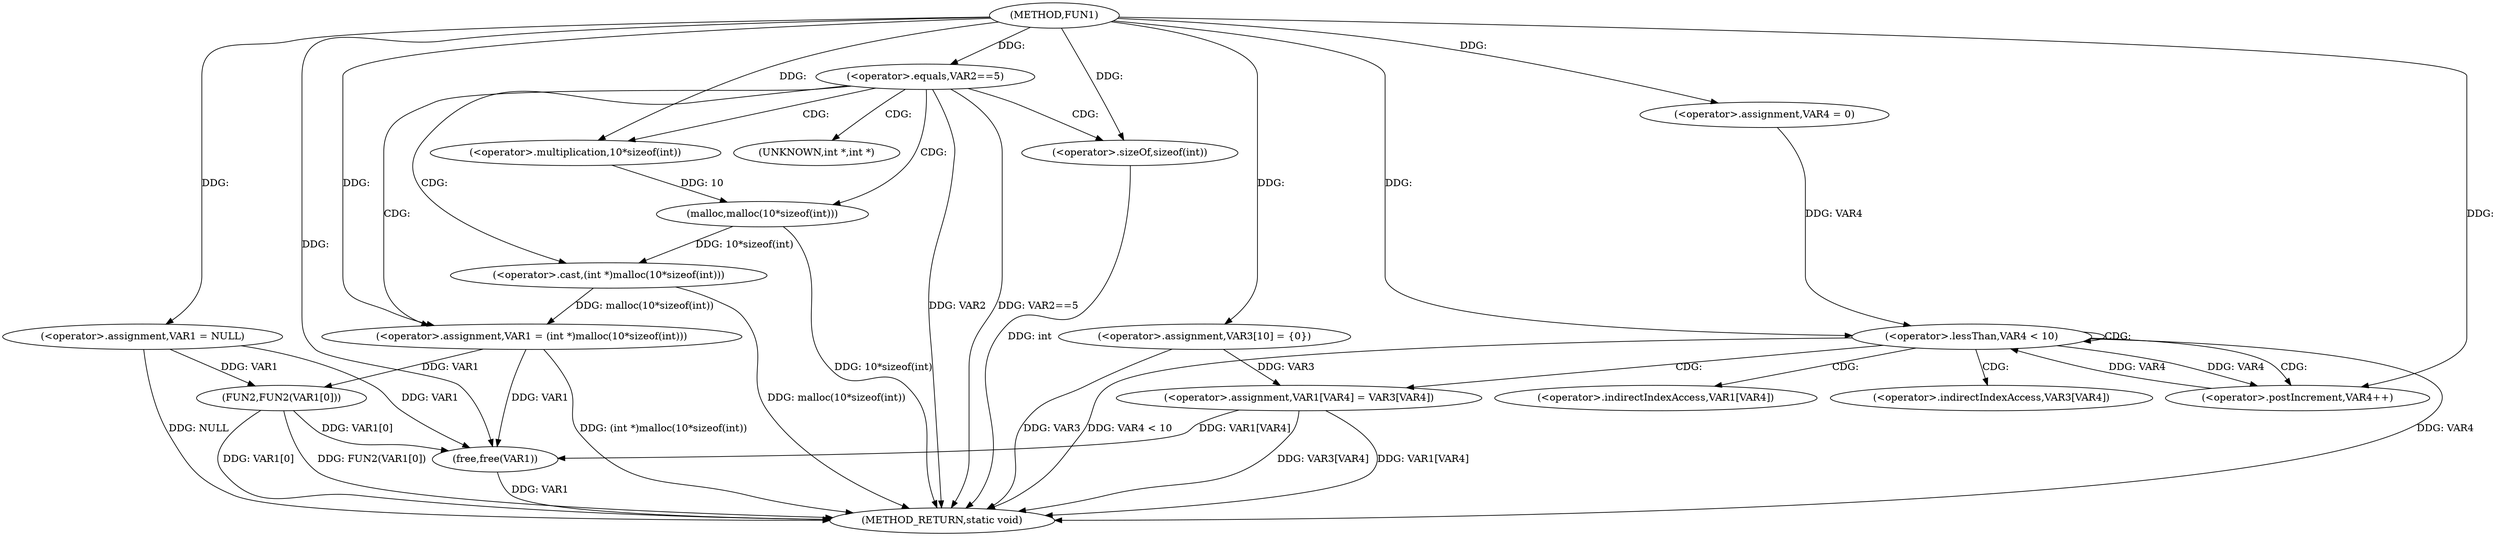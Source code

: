 digraph FUN1 {  
"1000100" [label = "(METHOD,FUN1)" ]
"1000148" [label = "(METHOD_RETURN,static void)" ]
"1000103" [label = "(<operator>.assignment,VAR1 = NULL)" ]
"1000107" [label = "(<operator>.equals,VAR2==5)" ]
"1000111" [label = "(<operator>.assignment,VAR1 = (int *)malloc(10*sizeof(int)))" ]
"1000113" [label = "(<operator>.cast,(int *)malloc(10*sizeof(int)))" ]
"1000115" [label = "(malloc,malloc(10*sizeof(int)))" ]
"1000116" [label = "(<operator>.multiplication,10*sizeof(int))" ]
"1000118" [label = "(<operator>.sizeOf,sizeof(int))" ]
"1000122" [label = "(<operator>.assignment,VAR3[10] = {0})" ]
"1000126" [label = "(<operator>.assignment,VAR4 = 0)" ]
"1000129" [label = "(<operator>.lessThan,VAR4 < 10)" ]
"1000132" [label = "(<operator>.postIncrement,VAR4++)" ]
"1000135" [label = "(<operator>.assignment,VAR1[VAR4] = VAR3[VAR4])" ]
"1000142" [label = "(FUN2,FUN2(VAR1[0]))" ]
"1000146" [label = "(free,free(VAR1))" ]
"1000114" [label = "(UNKNOWN,int *,int *)" ]
"1000136" [label = "(<operator>.indirectIndexAccess,VAR1[VAR4])" ]
"1000139" [label = "(<operator>.indirectIndexAccess,VAR3[VAR4])" ]
  "1000142" -> "1000148"  [ label = "DDG: FUN2(VAR1[0])"] 
  "1000107" -> "1000148"  [ label = "DDG: VAR2"] 
  "1000107" -> "1000148"  [ label = "DDG: VAR2==5"] 
  "1000103" -> "1000148"  [ label = "DDG: NULL"] 
  "1000113" -> "1000148"  [ label = "DDG: malloc(10*sizeof(int))"] 
  "1000118" -> "1000148"  [ label = "DDG: int"] 
  "1000129" -> "1000148"  [ label = "DDG: VAR4"] 
  "1000122" -> "1000148"  [ label = "DDG: VAR3"] 
  "1000135" -> "1000148"  [ label = "DDG: VAR3[VAR4]"] 
  "1000129" -> "1000148"  [ label = "DDG: VAR4 < 10"] 
  "1000111" -> "1000148"  [ label = "DDG: (int *)malloc(10*sizeof(int))"] 
  "1000142" -> "1000148"  [ label = "DDG: VAR1[0]"] 
  "1000135" -> "1000148"  [ label = "DDG: VAR1[VAR4]"] 
  "1000146" -> "1000148"  [ label = "DDG: VAR1"] 
  "1000115" -> "1000148"  [ label = "DDG: 10*sizeof(int)"] 
  "1000100" -> "1000103"  [ label = "DDG: "] 
  "1000100" -> "1000107"  [ label = "DDG: "] 
  "1000113" -> "1000111"  [ label = "DDG: malloc(10*sizeof(int))"] 
  "1000100" -> "1000111"  [ label = "DDG: "] 
  "1000115" -> "1000113"  [ label = "DDG: 10*sizeof(int)"] 
  "1000116" -> "1000115"  [ label = "DDG: 10"] 
  "1000100" -> "1000116"  [ label = "DDG: "] 
  "1000100" -> "1000118"  [ label = "DDG: "] 
  "1000100" -> "1000122"  [ label = "DDG: "] 
  "1000100" -> "1000126"  [ label = "DDG: "] 
  "1000126" -> "1000129"  [ label = "DDG: VAR4"] 
  "1000132" -> "1000129"  [ label = "DDG: VAR4"] 
  "1000100" -> "1000129"  [ label = "DDG: "] 
  "1000129" -> "1000132"  [ label = "DDG: VAR4"] 
  "1000100" -> "1000132"  [ label = "DDG: "] 
  "1000122" -> "1000135"  [ label = "DDG: VAR3"] 
  "1000103" -> "1000142"  [ label = "DDG: VAR1"] 
  "1000111" -> "1000142"  [ label = "DDG: VAR1"] 
  "1000103" -> "1000146"  [ label = "DDG: VAR1"] 
  "1000111" -> "1000146"  [ label = "DDG: VAR1"] 
  "1000142" -> "1000146"  [ label = "DDG: VAR1[0]"] 
  "1000135" -> "1000146"  [ label = "DDG: VAR1[VAR4]"] 
  "1000100" -> "1000146"  [ label = "DDG: "] 
  "1000107" -> "1000116"  [ label = "CDG: "] 
  "1000107" -> "1000114"  [ label = "CDG: "] 
  "1000107" -> "1000115"  [ label = "CDG: "] 
  "1000107" -> "1000113"  [ label = "CDG: "] 
  "1000107" -> "1000118"  [ label = "CDG: "] 
  "1000107" -> "1000111"  [ label = "CDG: "] 
  "1000129" -> "1000132"  [ label = "CDG: "] 
  "1000129" -> "1000129"  [ label = "CDG: "] 
  "1000129" -> "1000139"  [ label = "CDG: "] 
  "1000129" -> "1000135"  [ label = "CDG: "] 
  "1000129" -> "1000136"  [ label = "CDG: "] 
}
